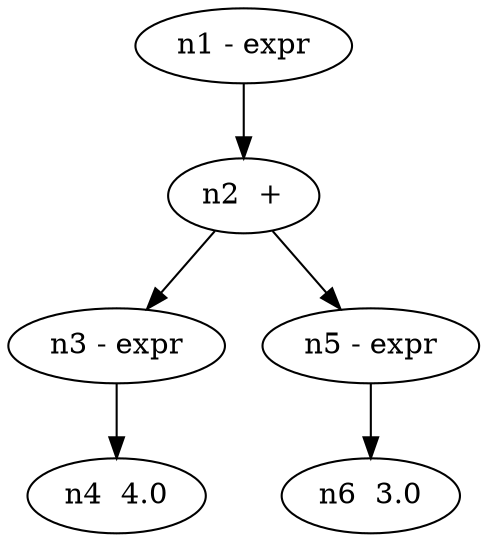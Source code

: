 // Compilador
digraph {
	n2 [label="n2  +"]
	n4 [label="n4  4.0"]
		n3 -> n4
	n3 [label="n3 - expr"]
	n6 [label="n6  3.0"]
		n5 -> n6
	n5 [label="n5 - expr"]
		n2 -> n3
		n2 -> n5
		n1 -> n2
	n1 [label="n1 - expr"]
}